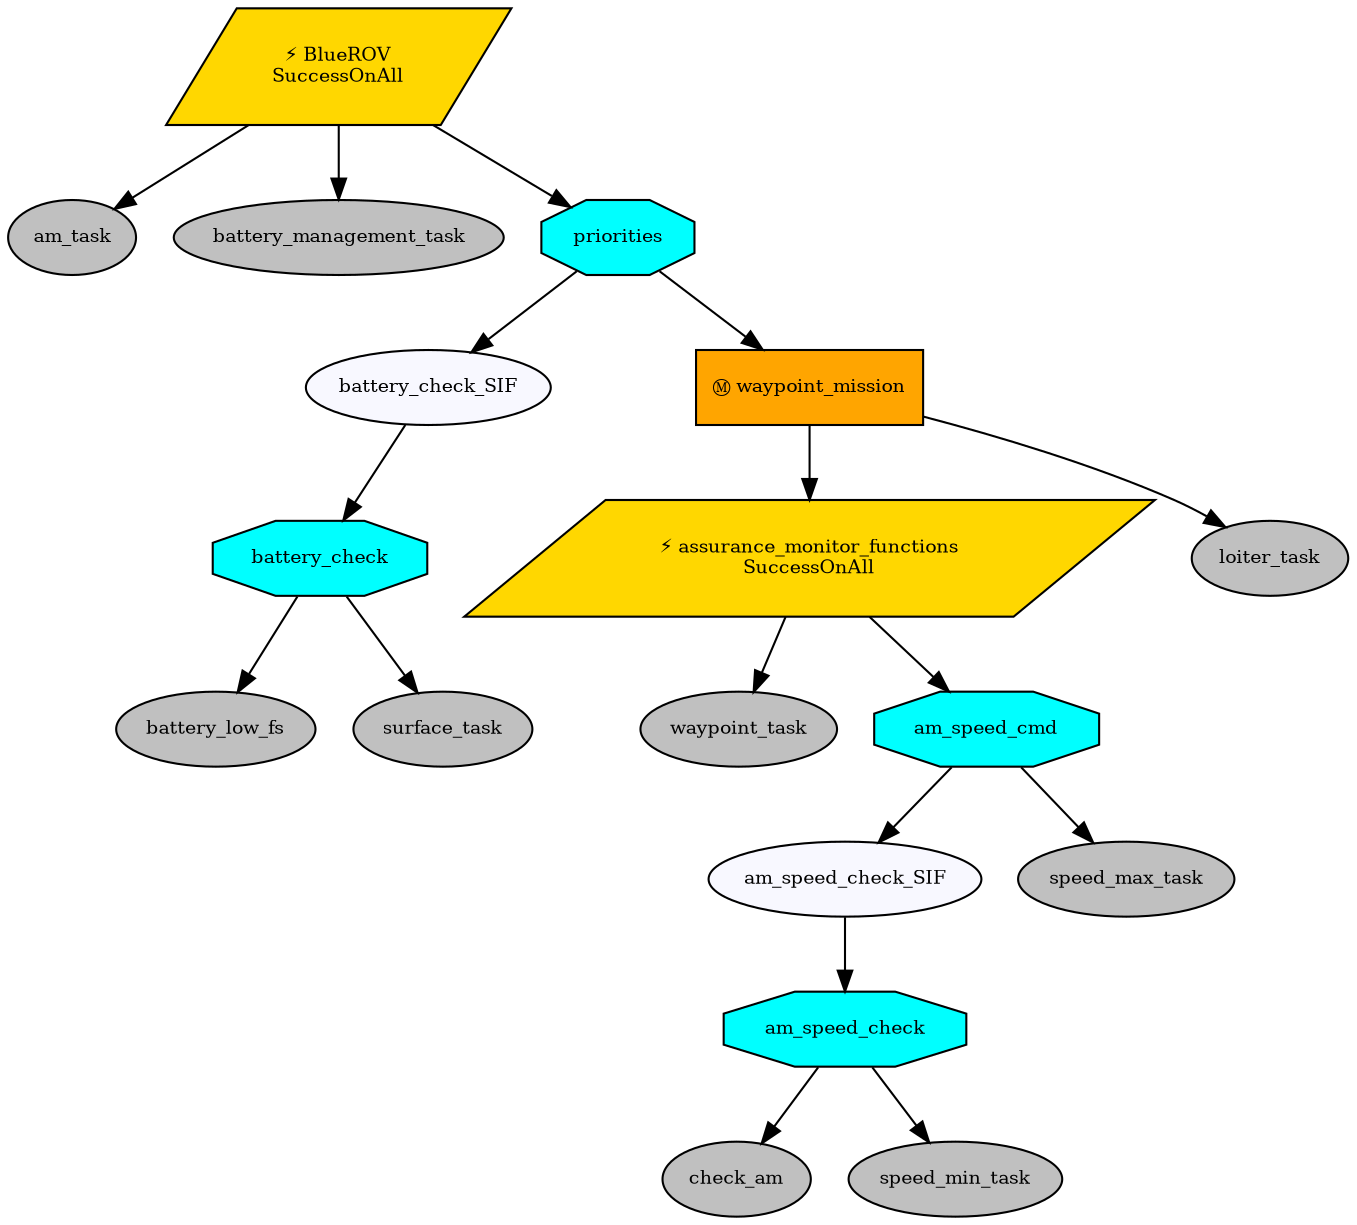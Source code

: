 digraph pastafarianism {
ordering=out;
graph [fontname="times-roman"];
node [fontname="times-roman"];
edge [fontname="times-roman"];
BlueROV [fillcolor=gold, fontcolor=black, fontsize=9, label="⚡ BlueROV\nSuccessOnAll", shape=parallelogram, style=filled];
am_task [fillcolor=gray, fontcolor=black, fontsize=9, label=am_task, shape=ellipse, style=filled];
BlueROV -> am_task;
battery_management_task [fillcolor=gray, fontcolor=black, fontsize=9, label=battery_management_task, shape=ellipse, style=filled];
BlueROV -> battery_management_task;
priorities [fillcolor=cyan, fontcolor=black, fontsize=9, label=priorities, shape=octagon, style=filled];
BlueROV -> priorities;
battery_check_SIF [fillcolor=ghostwhite, fontcolor=black, fontsize=9, label=battery_check_SIF, shape=ellipse, style=filled];
priorities -> battery_check_SIF;
battery_check [fillcolor=cyan, fontcolor=black, fontsize=9, label=battery_check, shape=octagon, style=filled];
battery_check_SIF -> battery_check;
battery_low_fs [fillcolor=gray, fontcolor=black, fontsize=9, label=battery_low_fs, shape=ellipse, style=filled];
battery_check -> battery_low_fs;
surface_task [fillcolor=gray, fontcolor=black, fontsize=9, label=surface_task, shape=ellipse, style=filled];
battery_check -> surface_task;
waypoint_mission [fillcolor=orange, fontcolor=black, fontsize=9, label="Ⓜ waypoint_mission", shape=box, style=filled];
priorities -> waypoint_mission;
assurance_monitor_functions [fillcolor=gold, fontcolor=black, fontsize=9, label="⚡ assurance_monitor_functions\nSuccessOnAll", shape=parallelogram, style=filled];
waypoint_mission -> assurance_monitor_functions;
waypoint_task [fillcolor=gray, fontcolor=black, fontsize=9, label=waypoint_task, shape=ellipse, style=filled];
assurance_monitor_functions -> waypoint_task;
am_speed_cmd [fillcolor=cyan, fontcolor=black, fontsize=9, label=am_speed_cmd, shape=octagon, style=filled];
assurance_monitor_functions -> am_speed_cmd;
am_speed_check_SIF [fillcolor=ghostwhite, fontcolor=black, fontsize=9, label=am_speed_check_SIF, shape=ellipse, style=filled];
am_speed_cmd -> am_speed_check_SIF;
am_speed_check [fillcolor=cyan, fontcolor=black, fontsize=9, label=am_speed_check, shape=octagon, style=filled];
am_speed_check_SIF -> am_speed_check;
check_am [fillcolor=gray, fontcolor=black, fontsize=9, label=check_am, shape=ellipse, style=filled];
am_speed_check -> check_am;
speed_min_task [fillcolor=gray, fontcolor=black, fontsize=9, label=speed_min_task, shape=ellipse, style=filled];
am_speed_check -> speed_min_task;
speed_max_task [fillcolor=gray, fontcolor=black, fontsize=9, label=speed_max_task, shape=ellipse, style=filled];
am_speed_cmd -> speed_max_task;
loiter_task [fillcolor=gray, fontcolor=black, fontsize=9, label=loiter_task, shape=ellipse, style=filled];
waypoint_mission -> loiter_task;
}
